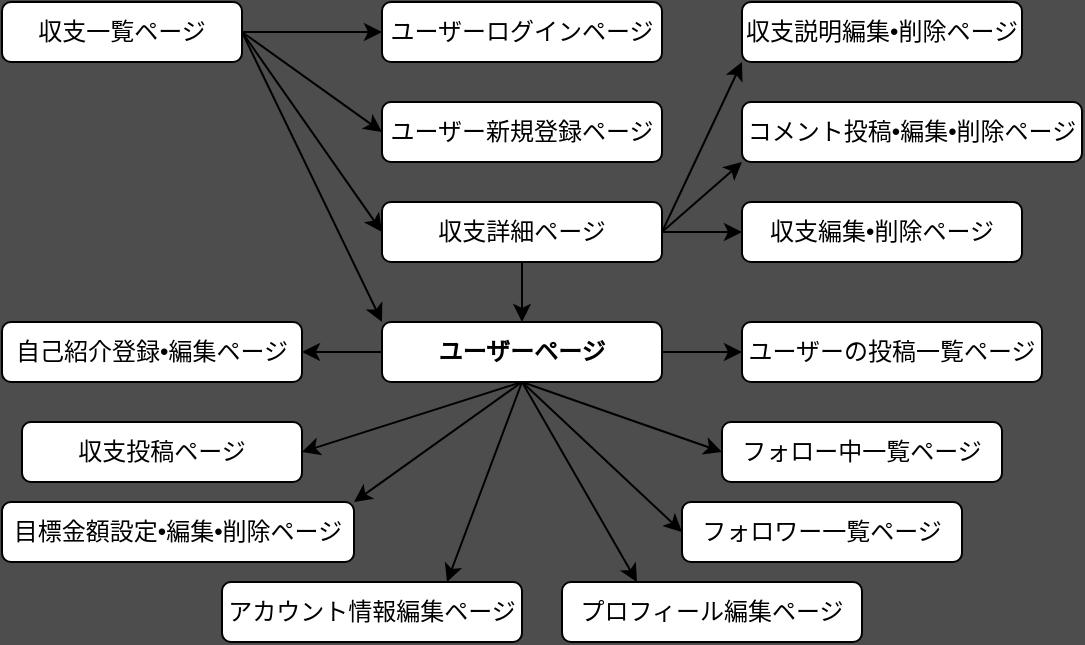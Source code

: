<mxfile>
    <diagram id="NNipuRlvPksYcnV--IUR" name="ページ1">
        <mxGraphModel dx="550" dy="454" grid="1" gridSize="10" guides="1" tooltips="1" connect="1" arrows="1" fold="1" page="1" pageScale="1" pageWidth="827" pageHeight="1169" background="#4D4D4D" math="0" shadow="0">
            <root>
                <mxCell id="0"/>
                <mxCell id="1" parent="0"/>
                <mxCell id="2" value="収支一覧ページ" style="rounded=1;whiteSpace=wrap;html=1;" parent="1" vertex="1">
                    <mxGeometry x="20" y="40" width="120" height="30" as="geometry"/>
                </mxCell>
                <mxCell id="5" value="ユーザー新規登録ページ" style="rounded=1;whiteSpace=wrap;html=1;" parent="1" vertex="1">
                    <mxGeometry x="210" y="90" width="140" height="30" as="geometry"/>
                </mxCell>
                <mxCell id="8" value="ユーザーログインページ" style="rounded=1;whiteSpace=wrap;html=1;" parent="1" vertex="1">
                    <mxGeometry x="210" y="40" width="140" height="30" as="geometry"/>
                </mxCell>
                <mxCell id="51" value="" style="edgeStyle=none;html=1;startArrow=none;startFill=0;exitX=0.5;exitY=1;exitDx=0;exitDy=0;entryX=0.5;entryY=0;entryDx=0;entryDy=0;" parent="1" source="10" target="9" edge="1">
                    <mxGeometry relative="1" as="geometry"/>
                </mxCell>
                <mxCell id="52" value="" style="edgeStyle=none;html=1;startArrow=none;startFill=0;entryX=1;entryY=0.5;entryDx=0;entryDy=0;" parent="1" target="11" edge="1">
                    <mxGeometry relative="1" as="geometry">
                        <mxPoint x="280" y="230" as="sourcePoint"/>
                    </mxGeometry>
                </mxCell>
                <mxCell id="9" value="ユーザーページ" style="rounded=1;whiteSpace=wrap;html=1;fontStyle=1" parent="1" vertex="1">
                    <mxGeometry x="210" y="200" width="140" height="30" as="geometry"/>
                </mxCell>
                <mxCell id="10" value="収支詳細ページ" style="rounded=1;whiteSpace=wrap;html=1;" parent="1" vertex="1">
                    <mxGeometry x="210" y="140" width="140" height="30" as="geometry"/>
                </mxCell>
                <mxCell id="11" value="収支投稿ページ" style="rounded=1;whiteSpace=wrap;html=1;" parent="1" vertex="1">
                    <mxGeometry x="30" y="250" width="140" height="30" as="geometry"/>
                </mxCell>
                <mxCell id="14" value="収支編集•削除ページ" style="rounded=1;whiteSpace=wrap;html=1;" parent="1" vertex="1">
                    <mxGeometry x="390" y="140" width="140" height="30" as="geometry"/>
                </mxCell>
                <mxCell id="16" value="アカウント情報編集ページ" style="rounded=1;whiteSpace=wrap;html=1;" parent="1" vertex="1">
                    <mxGeometry x="130" y="330" width="150" height="30" as="geometry"/>
                </mxCell>
                <mxCell id="17" value="目標金額設定•編集•削除ページ" style="rounded=1;whiteSpace=wrap;html=1;" parent="1" vertex="1">
                    <mxGeometry x="20" y="290" width="176" height="30" as="geometry"/>
                </mxCell>
                <mxCell id="41" style="edgeStyle=orthogonalEdgeStyle;html=1;" parent="1" edge="1">
                    <mxGeometry relative="1" as="geometry">
                        <mxPoint x="484" y="170" as="targetPoint"/>
                        <mxPoint x="484" y="170" as="sourcePoint"/>
                    </mxGeometry>
                </mxCell>
                <mxCell id="28" value="" style="endArrow=classic;html=1;exitX=1;exitY=0.5;exitDx=0;exitDy=0;entryX=0;entryY=0.5;entryDx=0;entryDy=0;" parent="1" source="2" target="8" edge="1">
                    <mxGeometry width="50" height="50" relative="1" as="geometry">
                        <mxPoint x="380" y="410" as="sourcePoint"/>
                        <mxPoint x="430" y="360" as="targetPoint"/>
                    </mxGeometry>
                </mxCell>
                <mxCell id="30" value="" style="endArrow=classic;html=1;exitX=1;exitY=0.5;exitDx=0;exitDy=0;entryX=0;entryY=0.5;entryDx=0;entryDy=0;" parent="1" source="2" target="5" edge="1">
                    <mxGeometry width="50" height="50" relative="1" as="geometry">
                        <mxPoint x="150" y="65" as="sourcePoint"/>
                        <mxPoint x="220" y="65" as="targetPoint"/>
                    </mxGeometry>
                </mxCell>
                <mxCell id="31" value="" style="endArrow=classic;html=1;exitX=1;exitY=0.5;exitDx=0;exitDy=0;entryX=0;entryY=0.5;entryDx=0;entryDy=0;" parent="1" source="2" target="10" edge="1">
                    <mxGeometry width="50" height="50" relative="1" as="geometry">
                        <mxPoint x="150" y="65" as="sourcePoint"/>
                        <mxPoint x="220" y="115" as="targetPoint"/>
                    </mxGeometry>
                </mxCell>
                <mxCell id="32" value="" style="endArrow=classic;html=1;entryX=0;entryY=0;entryDx=0;entryDy=0;exitX=1;exitY=0.5;exitDx=0;exitDy=0;" parent="1" source="2" target="9" edge="1">
                    <mxGeometry width="50" height="50" relative="1" as="geometry">
                        <mxPoint x="140" y="60" as="sourcePoint"/>
                        <mxPoint x="220" y="165" as="targetPoint"/>
                    </mxGeometry>
                </mxCell>
                <mxCell id="35" value="" style="endArrow=classic;html=1;exitX=1;exitY=0.5;exitDx=0;exitDy=0;entryX=0;entryY=0.5;entryDx=0;entryDy=0;" parent="1" source="10" target="14" edge="1">
                    <mxGeometry width="50" height="50" relative="1" as="geometry">
                        <mxPoint x="360" y="165" as="sourcePoint"/>
                        <mxPoint x="424" y="115" as="targetPoint"/>
                    </mxGeometry>
                </mxCell>
                <mxCell id="36" value="フォロワー一覧ページ" style="rounded=1;whiteSpace=wrap;html=1;" parent="1" vertex="1">
                    <mxGeometry x="360" y="290" width="140" height="30" as="geometry"/>
                </mxCell>
                <mxCell id="37" value="フォロー中一覧ページ" style="rounded=1;whiteSpace=wrap;html=1;" parent="1" vertex="1">
                    <mxGeometry x="380" y="250" width="140" height="30" as="geometry"/>
                </mxCell>
                <mxCell id="43" value="" style="endArrow=classic;html=1;exitX=0.5;exitY=1;exitDx=0;exitDy=0;entryX=0;entryY=0.5;entryDx=0;entryDy=0;" parent="1" source="9" target="37" edge="1">
                    <mxGeometry width="50" height="50" relative="1" as="geometry">
                        <mxPoint x="380" y="410" as="sourcePoint"/>
                        <mxPoint x="430" y="360" as="targetPoint"/>
                    </mxGeometry>
                </mxCell>
                <mxCell id="44" value="" style="endArrow=classic;html=1;entryX=0;entryY=0.5;entryDx=0;entryDy=0;exitX=0.5;exitY=1;exitDx=0;exitDy=0;" parent="1" source="9" target="36" edge="1">
                    <mxGeometry width="50" height="50" relative="1" as="geometry">
                        <mxPoint x="350" y="205" as="sourcePoint"/>
                        <mxPoint x="430" y="360" as="targetPoint"/>
                    </mxGeometry>
                </mxCell>
                <mxCell id="47" value="" style="endArrow=classic;html=1;exitX=0.5;exitY=1;exitDx=0;exitDy=0;entryX=0.75;entryY=0;entryDx=0;entryDy=0;" parent="1" source="9" target="16" edge="1">
                    <mxGeometry width="50" height="50" relative="1" as="geometry">
                        <mxPoint x="380" y="410" as="sourcePoint"/>
                        <mxPoint x="430" y="360" as="targetPoint"/>
                    </mxGeometry>
                </mxCell>
                <mxCell id="48" value="" style="endArrow=classic;html=1;exitX=0.5;exitY=1;exitDx=0;exitDy=0;entryX=0.25;entryY=0;entryDx=0;entryDy=0;" parent="1" source="9" target="53" edge="1">
                    <mxGeometry width="50" height="50" relative="1" as="geometry">
                        <mxPoint x="380" y="410" as="sourcePoint"/>
                        <mxPoint x="330" y="290" as="targetPoint"/>
                    </mxGeometry>
                </mxCell>
                <mxCell id="50" value="" style="endArrow=classic;html=1;entryX=1;entryY=0;entryDx=0;entryDy=0;" parent="1" target="17" edge="1">
                    <mxGeometry width="50" height="50" relative="1" as="geometry">
                        <mxPoint x="280" y="230" as="sourcePoint"/>
                        <mxPoint x="180" y="290" as="targetPoint"/>
                    </mxGeometry>
                </mxCell>
                <mxCell id="53" value="プロフィール編集ページ" style="rounded=1;whiteSpace=wrap;html=1;" parent="1" vertex="1">
                    <mxGeometry x="300" y="330" width="150" height="30" as="geometry"/>
                </mxCell>
                <mxCell id="54" value="ユーザーの投稿一覧ページ" style="rounded=1;whiteSpace=wrap;html=1;" parent="1" vertex="1">
                    <mxGeometry x="390" y="200" width="150" height="30" as="geometry"/>
                </mxCell>
                <mxCell id="55" value="" style="endArrow=classic;html=1;exitX=1;exitY=0.5;exitDx=0;exitDy=0;entryX=0;entryY=0.5;entryDx=0;entryDy=0;" parent="1" source="9" target="54" edge="1">
                    <mxGeometry width="50" height="50" relative="1" as="geometry">
                        <mxPoint x="360" y="165" as="sourcePoint"/>
                        <mxPoint x="400" y="165" as="targetPoint"/>
                    </mxGeometry>
                </mxCell>
                <mxCell id="56" value="コメント投稿•編集•削除ページ" style="rounded=1;whiteSpace=wrap;html=1;" parent="1" vertex="1">
                    <mxGeometry x="390" y="90" width="170" height="30" as="geometry"/>
                </mxCell>
                <mxCell id="57" value="" style="endArrow=classic;html=1;exitX=1;exitY=0.5;exitDx=0;exitDy=0;entryX=0;entryY=1;entryDx=0;entryDy=0;" parent="1" source="10" target="56" edge="1">
                    <mxGeometry width="50" height="50" relative="1" as="geometry">
                        <mxPoint x="360" y="165" as="sourcePoint"/>
                        <mxPoint x="400" y="165" as="targetPoint"/>
                    </mxGeometry>
                </mxCell>
                <mxCell id="58" value="収支説明編集•削除ページ" style="rounded=1;whiteSpace=wrap;html=1;" vertex="1" parent="1">
                    <mxGeometry x="390" y="40" width="140" height="30" as="geometry"/>
                </mxCell>
                <mxCell id="59" value="" style="endArrow=classic;html=1;exitX=1;exitY=0.5;exitDx=0;exitDy=0;entryX=0;entryY=1;entryDx=0;entryDy=0;" edge="1" parent="1" source="10" target="58">
                    <mxGeometry width="50" height="50" relative="1" as="geometry">
                        <mxPoint x="360" y="165" as="sourcePoint"/>
                        <mxPoint x="400" y="130" as="targetPoint"/>
                    </mxGeometry>
                </mxCell>
                <mxCell id="60" value="自己紹介登録•編集ページ" style="rounded=1;whiteSpace=wrap;html=1;" vertex="1" parent="1">
                    <mxGeometry x="20" y="200" width="150" height="30" as="geometry"/>
                </mxCell>
                <mxCell id="61" value="" style="endArrow=classic;html=1;exitX=0;exitY=0.5;exitDx=0;exitDy=0;entryX=1;entryY=0.5;entryDx=0;entryDy=0;" edge="1" parent="1" source="9" target="60">
                    <mxGeometry width="50" height="50" relative="1" as="geometry">
                        <mxPoint x="360" y="225" as="sourcePoint"/>
                        <mxPoint x="400" y="225" as="targetPoint"/>
                    </mxGeometry>
                </mxCell>
            </root>
        </mxGraphModel>
    </diagram>
</mxfile>